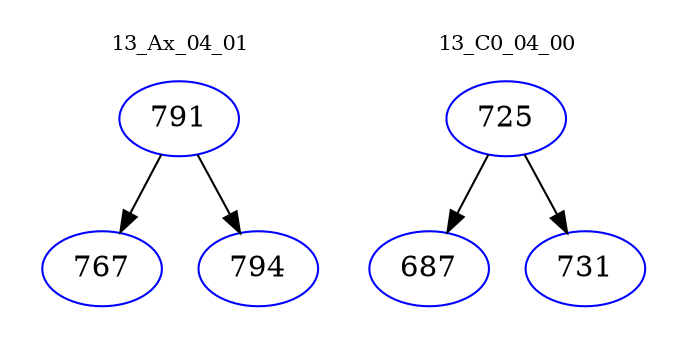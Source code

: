 digraph{
subgraph cluster_0 {
color = white
label = "13_Ax_04_01";
fontsize=10;
T0_791 [label="791", color="blue"]
T0_791 -> T0_767 [color="black"]
T0_767 [label="767", color="blue"]
T0_791 -> T0_794 [color="black"]
T0_794 [label="794", color="blue"]
}
subgraph cluster_1 {
color = white
label = "13_C0_04_00";
fontsize=10;
T1_725 [label="725", color="blue"]
T1_725 -> T1_687 [color="black"]
T1_687 [label="687", color="blue"]
T1_725 -> T1_731 [color="black"]
T1_731 [label="731", color="blue"]
}
}
